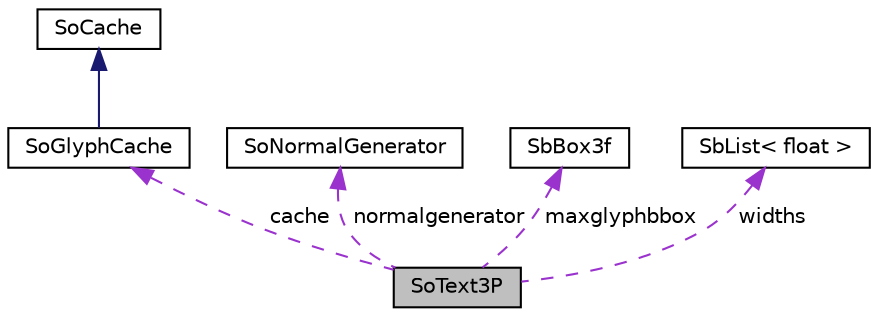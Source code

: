 digraph "SoText3P"
{
 // LATEX_PDF_SIZE
  edge [fontname="Helvetica",fontsize="10",labelfontname="Helvetica",labelfontsize="10"];
  node [fontname="Helvetica",fontsize="10",shape=record];
  Node1 [label="SoText3P",height=0.2,width=0.4,color="black", fillcolor="grey75", style="filled", fontcolor="black",tooltip=" "];
  Node2 -> Node1 [dir="back",color="darkorchid3",fontsize="10",style="dashed",label=" cache" ,fontname="Helvetica"];
  Node2 [label="SoGlyphCache",height=0.2,width=0.4,color="black", fillcolor="white", style="filled",URL="$classSoGlyphCache.html",tooltip=" "];
  Node3 -> Node2 [dir="back",color="midnightblue",fontsize="10",style="solid",fontname="Helvetica"];
  Node3 [label="SoCache",height=0.2,width=0.4,color="black", fillcolor="white", style="filled",URL="$classSoCache.html",tooltip="The SoCache class is the superclass for all internal cache classes."];
  Node4 -> Node1 [dir="back",color="darkorchid3",fontsize="10",style="dashed",label=" normalgenerator" ,fontname="Helvetica"];
  Node4 [label="SoNormalGenerator",height=0.2,width=0.4,color="black", fillcolor="white", style="filled",URL="$classSoNormalGenerator.html",tooltip="The SoNormalGenerator class is used to generate normals."];
  Node5 -> Node1 [dir="back",color="darkorchid3",fontsize="10",style="dashed",label=" maxglyphbbox" ,fontname="Helvetica"];
  Node5 [label="SbBox3f",height=0.2,width=0.4,color="black", fillcolor="white", style="filled",URL="$classSbBox3f.html",tooltip="The SbBox3f class is an abstraction for an axis aligned 3 dimensional box."];
  Node6 -> Node1 [dir="back",color="darkorchid3",fontsize="10",style="dashed",label=" widths" ,fontname="Helvetica"];
  Node6 [label="SbList\< float \>",height=0.2,width=0.4,color="black", fillcolor="white", style="filled",URL="$classSbList.html",tooltip=" "];
}
